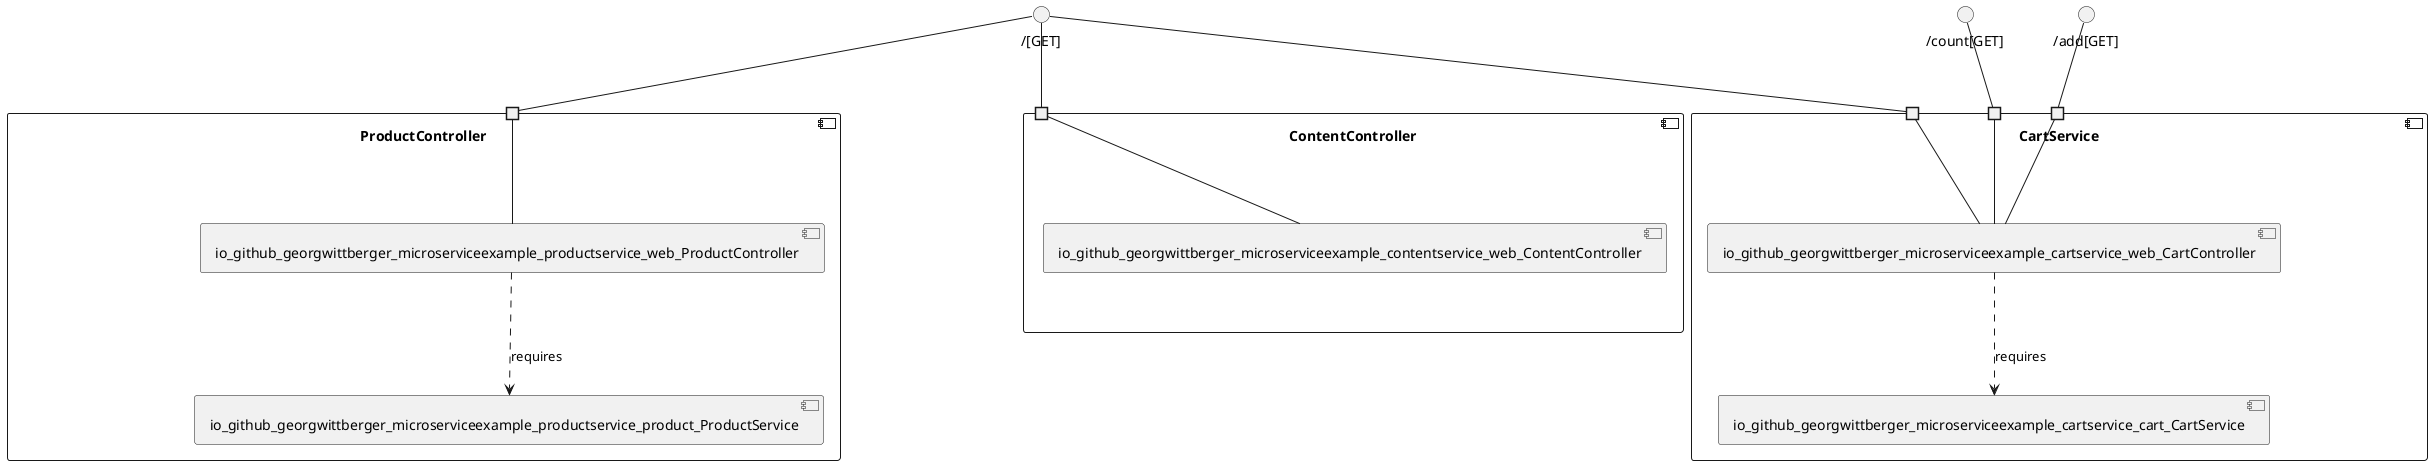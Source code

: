@startuml
skinparam fixCircleLabelOverlapping true
component "CartService\n\n\n\n\n\n" {
[io_github_georgwittberger_microserviceexample_cartservice_cart_CartService]
[io_github_georgwittberger_microserviceexample_cartservice_web_CartController]
portin " " as CartService.requires._count_GET_
portin " " as CartService.requires.__GET_
portin " " as CartService.requires._add_GET_
[io_github_georgwittberger_microserviceexample_cartservice_web_CartController]..>[io_github_georgwittberger_microserviceexample_cartservice_cart_CartService] : requires
"CartService.requires.__GET_"--[io_github_georgwittberger_microserviceexample_cartservice_web_CartController]
"CartService.requires._add_GET_"--[io_github_georgwittberger_microserviceexample_cartservice_web_CartController]
"CartService.requires._count_GET_"--[io_github_georgwittberger_microserviceexample_cartservice_web_CartController]
}
interface "/[GET]" as interface.__GET_
interface.__GET_--"CartService.requires.__GET_"
interface "/add[GET]" as interface._add_GET_
interface._add_GET_--"CartService.requires._add_GET_"
interface "/count[GET]" as interface._count_GET_
interface._count_GET_--"CartService.requires._count_GET_"
component "ContentController\n\n\n\n\n\n" {
[io_github_georgwittberger_microserviceexample_contentservice_web_ContentController]
portin " " as ContentController.requires.__GET_
"ContentController.requires.__GET_"--[io_github_georgwittberger_microserviceexample_contentservice_web_ContentController]
}
interface "/[GET]" as interface.__GET_
interface.__GET_--"ContentController.requires.__GET_"
component "ProductController\n\n\n\n\n\n" {
[io_github_georgwittberger_microserviceexample_productservice_product_ProductService]
[io_github_georgwittberger_microserviceexample_productservice_web_ProductController]
portin " " as ProductController.requires.__GET_
[io_github_georgwittberger_microserviceexample_productservice_web_ProductController]..>[io_github_georgwittberger_microserviceexample_productservice_product_ProductService] : requires
"ProductController.requires.__GET_"--[io_github_georgwittberger_microserviceexample_productservice_web_ProductController]
}
interface "/[GET]" as interface.__GET_
interface.__GET_--"ProductController.requires.__GET_"

@enduml
